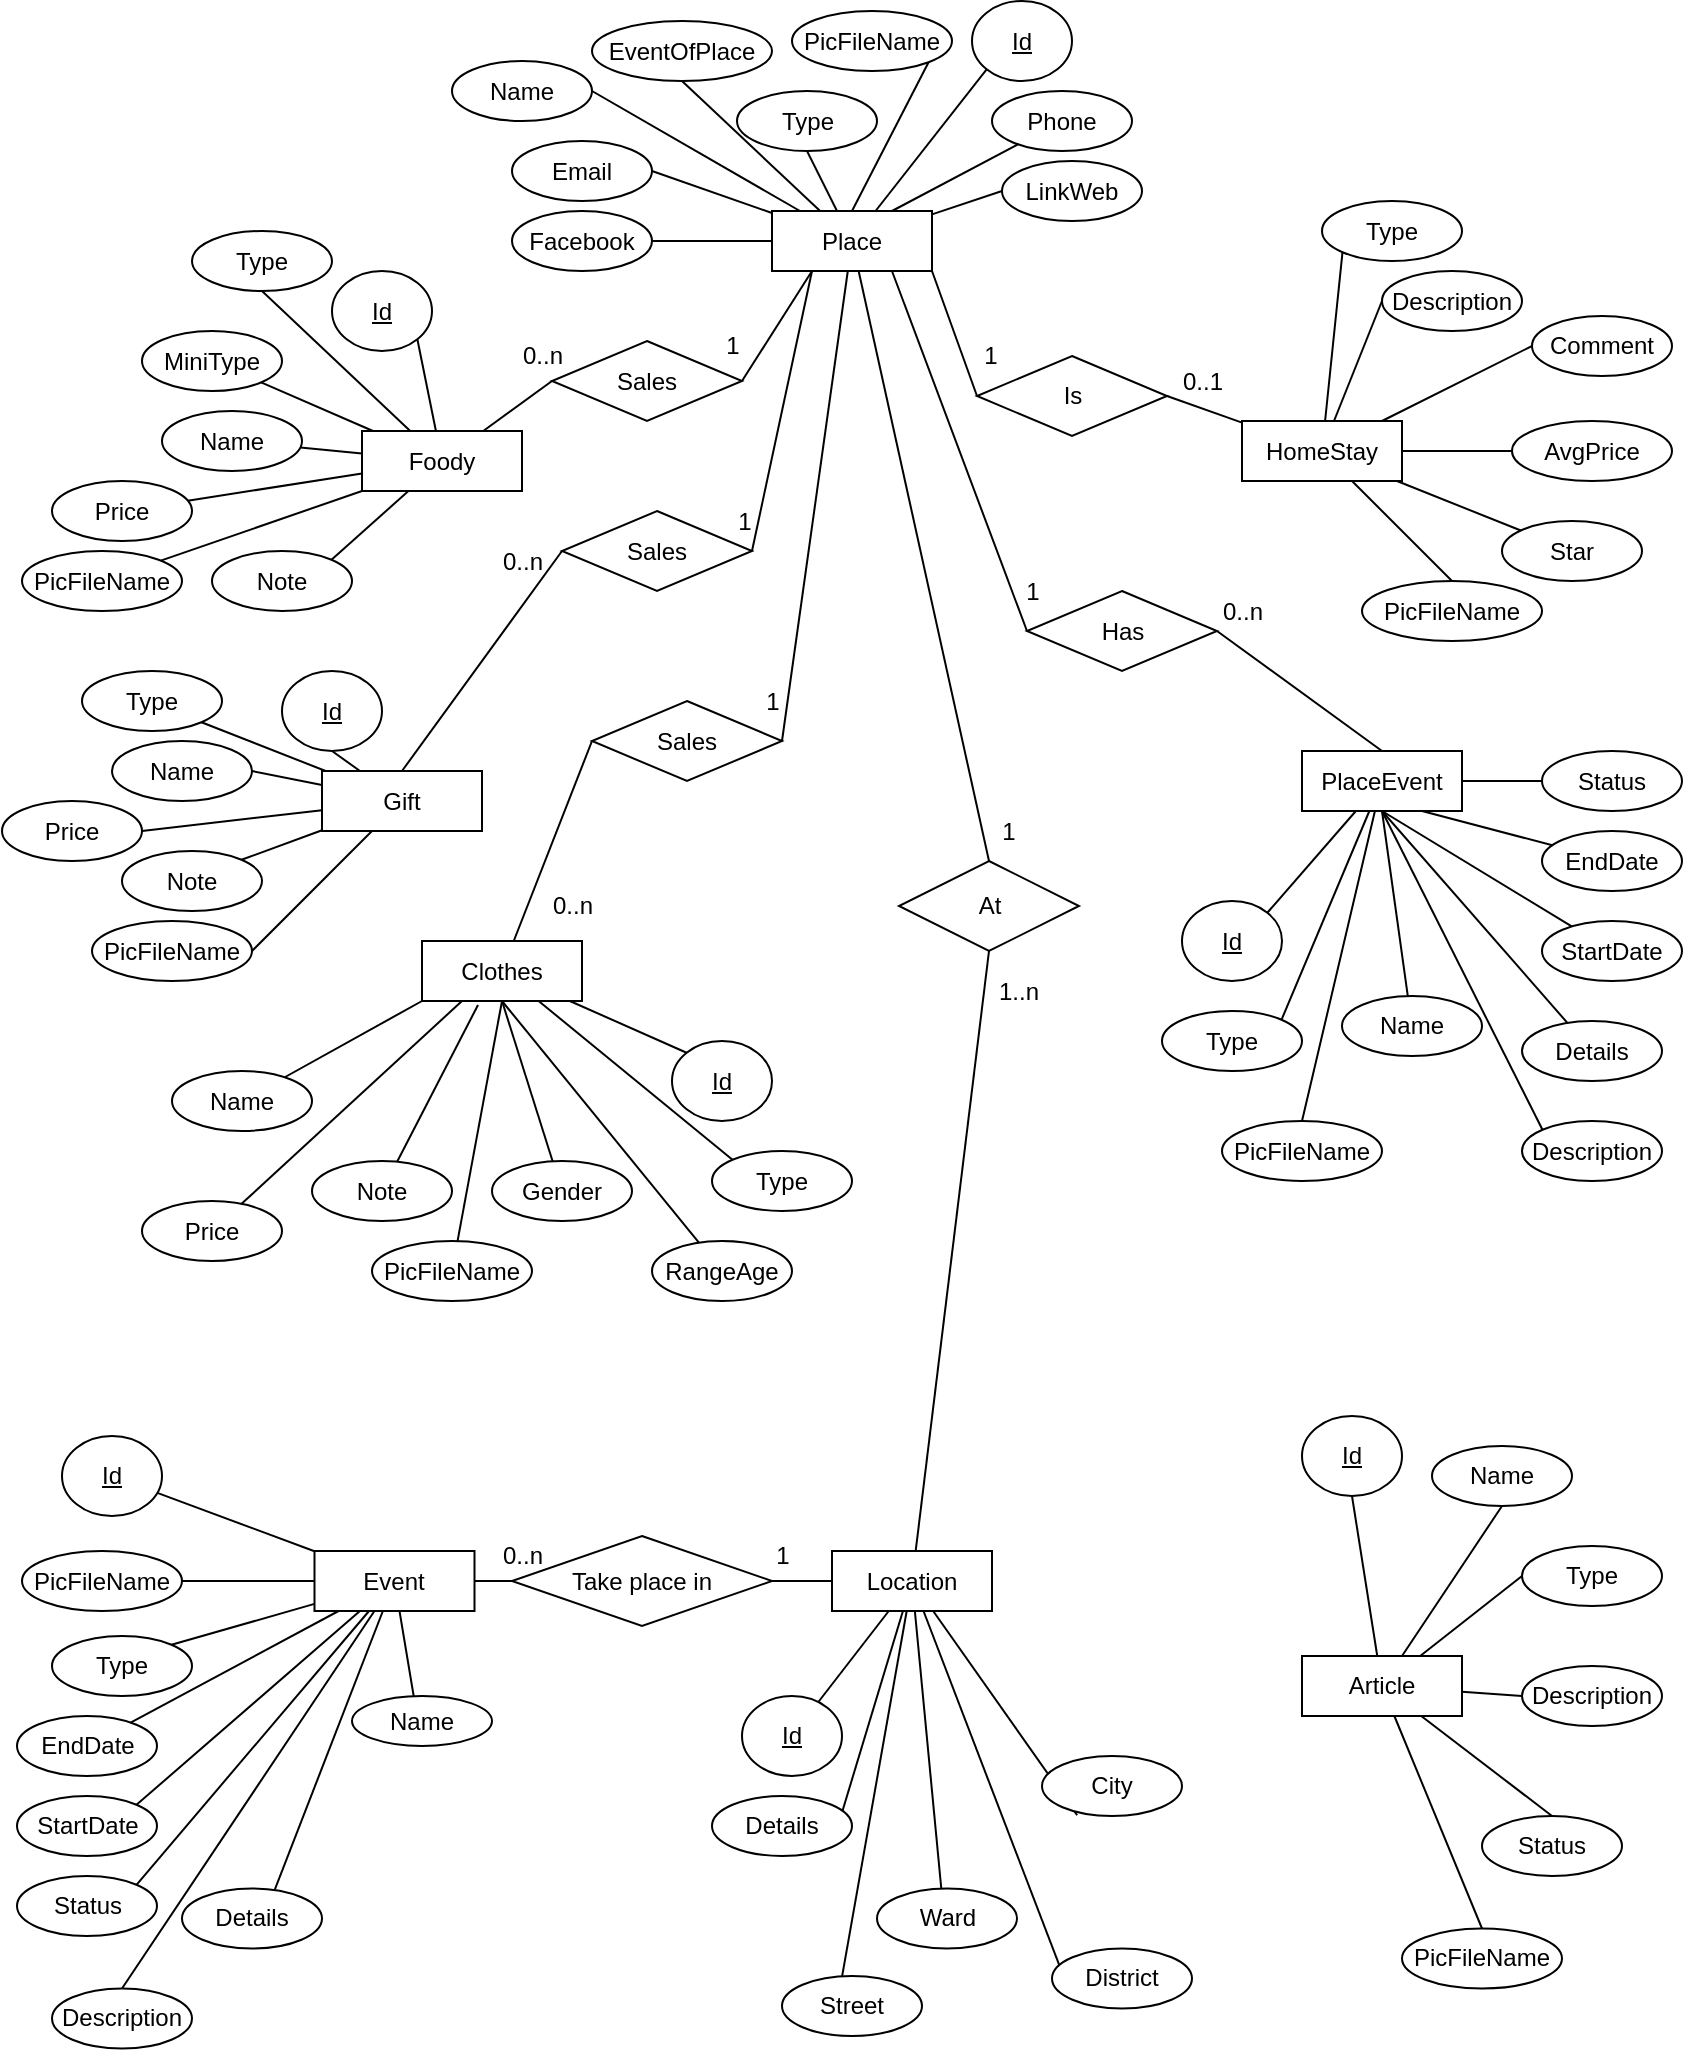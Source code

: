 <mxfile version="14.5.1" type="device"><diagram id="s7aKkTtwyV80lfJlB-a2" name="Page-1"><mxGraphModel dx="1024" dy="632" grid="1" gridSize="10" guides="1" tooltips="1" connect="1" arrows="1" fold="1" page="1" pageScale="1" pageWidth="850" pageHeight="1100" math="0" shadow="0"><root><mxCell id="0"/><mxCell id="1" parent="0"/><mxCell id="unWsSOPybGPUM43Mw9dA-85" style="rounded=0;orthogonalLoop=1;jettySize=auto;html=1;entryX=0.5;entryY=0;entryDx=0;entryDy=0;endArrow=none;endFill=0;" parent="1" source="unWsSOPybGPUM43Mw9dA-2" target="unWsSOPybGPUM43Mw9dA-84" edge="1"><mxGeometry relative="1" as="geometry"/></mxCell><mxCell id="unWsSOPybGPUM43Mw9dA-90" style="edgeStyle=none;rounded=0;orthogonalLoop=1;jettySize=auto;html=1;entryX=0.5;entryY=1;entryDx=0;entryDy=0;endArrow=none;endFill=0;" parent="1" source="unWsSOPybGPUM43Mw9dA-2" target="unWsSOPybGPUM43Mw9dA-15" edge="1"><mxGeometry relative="1" as="geometry"/></mxCell><mxCell id="unWsSOPybGPUM43Mw9dA-91" style="edgeStyle=none;rounded=0;orthogonalLoop=1;jettySize=auto;html=1;exitX=0.5;exitY=0;exitDx=0;exitDy=0;entryX=1;entryY=1;entryDx=0;entryDy=0;endArrow=none;endFill=0;" parent="1" source="unWsSOPybGPUM43Mw9dA-2" target="unWsSOPybGPUM43Mw9dA-21" edge="1"><mxGeometry relative="1" as="geometry"/></mxCell><mxCell id="unWsSOPybGPUM43Mw9dA-92" style="edgeStyle=none;rounded=0;orthogonalLoop=1;jettySize=auto;html=1;entryX=0;entryY=1;entryDx=0;entryDy=0;endArrow=none;endFill=0;" parent="1" source="unWsSOPybGPUM43Mw9dA-2" target="unWsSOPybGPUM43Mw9dA-32" edge="1"><mxGeometry relative="1" as="geometry"/></mxCell><mxCell id="unWsSOPybGPUM43Mw9dA-94" style="edgeStyle=none;rounded=0;orthogonalLoop=1;jettySize=auto;html=1;entryX=0;entryY=0.5;entryDx=0;entryDy=0;endArrow=none;endFill=0;" parent="1" source="unWsSOPybGPUM43Mw9dA-2" target="unWsSOPybGPUM43Mw9dA-19" edge="1"><mxGeometry relative="1" as="geometry"/></mxCell><mxCell id="unWsSOPybGPUM43Mw9dA-95" style="edgeStyle=none;rounded=0;orthogonalLoop=1;jettySize=auto;html=1;entryX=0.5;entryY=1;entryDx=0;entryDy=0;endArrow=none;endFill=0;" parent="1" source="unWsSOPybGPUM43Mw9dA-2" target="unWsSOPybGPUM43Mw9dA-20" edge="1"><mxGeometry relative="1" as="geometry"/></mxCell><mxCell id="unWsSOPybGPUM43Mw9dA-96" style="edgeStyle=none;rounded=0;orthogonalLoop=1;jettySize=auto;html=1;entryX=1;entryY=0.5;entryDx=0;entryDy=0;endArrow=none;endFill=0;" parent="1" source="unWsSOPybGPUM43Mw9dA-2" target="unWsSOPybGPUM43Mw9dA-13" edge="1"><mxGeometry relative="1" as="geometry"/></mxCell><mxCell id="unWsSOPybGPUM43Mw9dA-97" style="edgeStyle=none;rounded=0;orthogonalLoop=1;jettySize=auto;html=1;entryX=1;entryY=0.5;entryDx=0;entryDy=0;endArrow=none;endFill=0;" parent="1" source="unWsSOPybGPUM43Mw9dA-2" target="unWsSOPybGPUM43Mw9dA-17" edge="1"><mxGeometry relative="1" as="geometry"/></mxCell><mxCell id="unWsSOPybGPUM43Mw9dA-98" style="edgeStyle=none;rounded=0;orthogonalLoop=1;jettySize=auto;html=1;endArrow=none;endFill=0;" parent="1" source="unWsSOPybGPUM43Mw9dA-2" target="unWsSOPybGPUM43Mw9dA-18" edge="1"><mxGeometry relative="1" as="geometry"/></mxCell><mxCell id="unWsSOPybGPUM43Mw9dA-105" style="edgeStyle=none;rounded=0;orthogonalLoop=1;jettySize=auto;html=1;entryX=1;entryY=0.5;entryDx=0;entryDy=0;endArrow=none;endFill=0;exitX=0.25;exitY=1;exitDx=0;exitDy=0;" parent="1" source="unWsSOPybGPUM43Mw9dA-2" target="unWsSOPybGPUM43Mw9dA-87" edge="1"><mxGeometry relative="1" as="geometry"/></mxCell><mxCell id="unWsSOPybGPUM43Mw9dA-114" style="edgeStyle=none;rounded=0;orthogonalLoop=1;jettySize=auto;html=1;entryX=1;entryY=0.5;entryDx=0;entryDy=0;endArrow=none;endFill=0;exitX=0.25;exitY=1;exitDx=0;exitDy=0;" parent="1" source="unWsSOPybGPUM43Mw9dA-2" target="unWsSOPybGPUM43Mw9dA-88" edge="1"><mxGeometry relative="1" as="geometry"/></mxCell><mxCell id="unWsSOPybGPUM43Mw9dA-122" style="edgeStyle=none;rounded=0;orthogonalLoop=1;jettySize=auto;html=1;entryX=1;entryY=0.5;entryDx=0;entryDy=0;endArrow=none;endFill=0;" parent="1" source="unWsSOPybGPUM43Mw9dA-2" target="unWsSOPybGPUM43Mw9dA-89" edge="1"><mxGeometry relative="1" as="geometry"/></mxCell><mxCell id="unWsSOPybGPUM43Mw9dA-142" style="edgeStyle=none;rounded=0;orthogonalLoop=1;jettySize=auto;html=1;entryX=0;entryY=0.5;entryDx=0;entryDy=0;endArrow=none;endFill=0;exitX=0.75;exitY=1;exitDx=0;exitDy=0;" parent="1" source="unWsSOPybGPUM43Mw9dA-2" target="unWsSOPybGPUM43Mw9dA-141" edge="1"><mxGeometry relative="1" as="geometry"/></mxCell><mxCell id="unWsSOPybGPUM43Mw9dA-151" style="edgeStyle=none;rounded=0;orthogonalLoop=1;jettySize=auto;html=1;entryX=0;entryY=0.5;entryDx=0;entryDy=0;endArrow=none;endFill=0;exitX=1;exitY=1;exitDx=0;exitDy=0;" parent="1" source="unWsSOPybGPUM43Mw9dA-2" target="unWsSOPybGPUM43Mw9dA-150" edge="1"><mxGeometry relative="1" as="geometry"/></mxCell><mxCell id="unWsSOPybGPUM43Mw9dA-2" value="Place" style="whiteSpace=wrap;html=1;align=center;" parent="1" vertex="1"><mxGeometry x="385" y="127.5" width="80" height="30" as="geometry"/></mxCell><mxCell id="unWsSOPybGPUM43Mw9dA-106" style="edgeStyle=none;rounded=0;orthogonalLoop=1;jettySize=auto;html=1;entryX=0;entryY=0.5;entryDx=0;entryDy=0;endArrow=none;endFill=0;" parent="1" source="unWsSOPybGPUM43Mw9dA-3" target="unWsSOPybGPUM43Mw9dA-87" edge="1"><mxGeometry relative="1" as="geometry"/></mxCell><mxCell id="unWsSOPybGPUM43Mw9dA-107" style="edgeStyle=none;rounded=0;orthogonalLoop=1;jettySize=auto;html=1;entryX=1;entryY=1;entryDx=0;entryDy=0;endArrow=none;endFill=0;" parent="1" source="unWsSOPybGPUM43Mw9dA-3" target="unWsSOPybGPUM43Mw9dA-31" edge="1"><mxGeometry relative="1" as="geometry"/></mxCell><mxCell id="unWsSOPybGPUM43Mw9dA-108" style="edgeStyle=none;rounded=0;orthogonalLoop=1;jettySize=auto;html=1;entryX=0.5;entryY=1;entryDx=0;entryDy=0;endArrow=none;endFill=0;" parent="1" source="unWsSOPybGPUM43Mw9dA-3" target="unWsSOPybGPUM43Mw9dA-40" edge="1"><mxGeometry relative="1" as="geometry"/></mxCell><mxCell id="unWsSOPybGPUM43Mw9dA-109" style="edgeStyle=none;rounded=0;orthogonalLoop=1;jettySize=auto;html=1;endArrow=none;endFill=0;" parent="1" source="unWsSOPybGPUM43Mw9dA-3" target="unWsSOPybGPUM43Mw9dA-41" edge="1"><mxGeometry relative="1" as="geometry"/></mxCell><mxCell id="unWsSOPybGPUM43Mw9dA-110" style="edgeStyle=none;rounded=0;orthogonalLoop=1;jettySize=auto;html=1;endArrow=none;endFill=0;" parent="1" source="unWsSOPybGPUM43Mw9dA-3" target="unWsSOPybGPUM43Mw9dA-39" edge="1"><mxGeometry relative="1" as="geometry"/></mxCell><mxCell id="unWsSOPybGPUM43Mw9dA-111" style="edgeStyle=none;rounded=0;orthogonalLoop=1;jettySize=auto;html=1;endArrow=none;endFill=0;" parent="1" source="unWsSOPybGPUM43Mw9dA-3" target="unWsSOPybGPUM43Mw9dA-42" edge="1"><mxGeometry relative="1" as="geometry"/></mxCell><mxCell id="unWsSOPybGPUM43Mw9dA-112" style="edgeStyle=none;rounded=0;orthogonalLoop=1;jettySize=auto;html=1;entryX=1;entryY=0;entryDx=0;entryDy=0;endArrow=none;endFill=0;" parent="1" source="unWsSOPybGPUM43Mw9dA-3" target="unWsSOPybGPUM43Mw9dA-43" edge="1"><mxGeometry relative="1" as="geometry"/></mxCell><mxCell id="unWsSOPybGPUM43Mw9dA-3" value="Foody" style="whiteSpace=wrap;html=1;align=center;" parent="1" vertex="1"><mxGeometry x="180" y="237.5" width="80" height="30" as="geometry"/></mxCell><mxCell id="unWsSOPybGPUM43Mw9dA-123" style="edgeStyle=none;rounded=0;orthogonalLoop=1;jettySize=auto;html=1;entryX=0;entryY=0.5;entryDx=0;entryDy=0;endArrow=none;endFill=0;" parent="1" source="unWsSOPybGPUM43Mw9dA-4" target="unWsSOPybGPUM43Mw9dA-89" edge="1"><mxGeometry relative="1" as="geometry"/></mxCell><mxCell id="unWsSOPybGPUM43Mw9dA-124" style="edgeStyle=none;rounded=0;orthogonalLoop=1;jettySize=auto;html=1;entryX=0;entryY=0;entryDx=0;entryDy=0;endArrow=none;endFill=0;" parent="1" source="unWsSOPybGPUM43Mw9dA-4" target="unWsSOPybGPUM43Mw9dA-37" edge="1"><mxGeometry relative="1" as="geometry"/></mxCell><mxCell id="unWsSOPybGPUM43Mw9dA-125" style="edgeStyle=none;rounded=0;orthogonalLoop=1;jettySize=auto;html=1;entryX=0;entryY=0;entryDx=0;entryDy=0;endArrow=none;endFill=0;" parent="1" source="unWsSOPybGPUM43Mw9dA-4" target="unWsSOPybGPUM43Mw9dA-52" edge="1"><mxGeometry relative="1" as="geometry"><mxPoint x="355.251" y="606.893" as="targetPoint"/></mxGeometry></mxCell><mxCell id="unWsSOPybGPUM43Mw9dA-4" value="Clothes" style="whiteSpace=wrap;html=1;align=center;" parent="1" vertex="1"><mxGeometry x="210" y="492.5" width="80" height="30" as="geometry"/></mxCell><mxCell id="unWsSOPybGPUM43Mw9dA-86" style="edgeStyle=none;rounded=0;orthogonalLoop=1;jettySize=auto;html=1;entryX=0.5;entryY=1;entryDx=0;entryDy=0;endArrow=none;endFill=0;" parent="1" source="unWsSOPybGPUM43Mw9dA-5" target="unWsSOPybGPUM43Mw9dA-84" edge="1"><mxGeometry relative="1" as="geometry"/></mxCell><mxCell id="unWsSOPybGPUM43Mw9dA-99" style="edgeStyle=none;rounded=0;orthogonalLoop=1;jettySize=auto;html=1;entryX=0;entryY=0;entryDx=0;entryDy=0;endArrow=none;endFill=0;" parent="1" source="unWsSOPybGPUM43Mw9dA-5" target="unWsSOPybGPUM43Mw9dA-23" edge="1"><mxGeometry relative="1" as="geometry"/></mxCell><mxCell id="unWsSOPybGPUM43Mw9dA-100" style="edgeStyle=none;rounded=0;orthogonalLoop=1;jettySize=auto;html=1;endArrow=none;endFill=0;" parent="1" source="unWsSOPybGPUM43Mw9dA-5" target="unWsSOPybGPUM43Mw9dA-33" edge="1"><mxGeometry relative="1" as="geometry"/></mxCell><mxCell id="unWsSOPybGPUM43Mw9dA-101" style="edgeStyle=none;rounded=0;orthogonalLoop=1;jettySize=auto;html=1;entryX=0.357;entryY=0.96;entryDx=0;entryDy=0;entryPerimeter=0;endArrow=none;endFill=0;" parent="1" source="unWsSOPybGPUM43Mw9dA-5" target="unWsSOPybGPUM43Mw9dA-24" edge="1"><mxGeometry relative="1" as="geometry"/></mxCell><mxCell id="unWsSOPybGPUM43Mw9dA-102" style="edgeStyle=none;rounded=0;orthogonalLoop=1;jettySize=auto;html=1;entryX=0.5;entryY=1;entryDx=0;entryDy=0;endArrow=none;endFill=0;" parent="1" source="unWsSOPybGPUM43Mw9dA-5" target="unWsSOPybGPUM43Mw9dA-25" edge="1"><mxGeometry relative="1" as="geometry"/></mxCell><mxCell id="unWsSOPybGPUM43Mw9dA-103" style="edgeStyle=none;rounded=0;orthogonalLoop=1;jettySize=auto;html=1;entryX=0.251;entryY=0.987;entryDx=0;entryDy=0;entryPerimeter=0;endArrow=none;endFill=0;" parent="1" source="unWsSOPybGPUM43Mw9dA-5" target="unWsSOPybGPUM43Mw9dA-27" edge="1"><mxGeometry relative="1" as="geometry"/></mxCell><mxCell id="unWsSOPybGPUM43Mw9dA-104" style="edgeStyle=none;rounded=0;orthogonalLoop=1;jettySize=auto;html=1;entryX=0;entryY=1;entryDx=0;entryDy=0;endArrow=none;endFill=0;" parent="1" source="unWsSOPybGPUM43Mw9dA-5" target="unWsSOPybGPUM43Mw9dA-26" edge="1"><mxGeometry relative="1" as="geometry"/></mxCell><mxCell id="unWsSOPybGPUM43Mw9dA-5" value="Location" style="whiteSpace=wrap;html=1;align=center;" parent="1" vertex="1"><mxGeometry x="415" y="797.5" width="80" height="30" as="geometry"/></mxCell><mxCell id="unWsSOPybGPUM43Mw9dA-116" style="edgeStyle=none;rounded=0;orthogonalLoop=1;jettySize=auto;html=1;entryX=0.5;entryY=1;entryDx=0;entryDy=0;endArrow=none;endFill=0;" parent="1" source="unWsSOPybGPUM43Mw9dA-6" target="unWsSOPybGPUM43Mw9dA-38" edge="1"><mxGeometry relative="1" as="geometry"/></mxCell><mxCell id="unWsSOPybGPUM43Mw9dA-117" style="edgeStyle=none;rounded=0;orthogonalLoop=1;jettySize=auto;html=1;entryX=1;entryY=1;entryDx=0;entryDy=0;endArrow=none;endFill=0;" parent="1" source="unWsSOPybGPUM43Mw9dA-6" target="unWsSOPybGPUM43Mw9dA-46" edge="1"><mxGeometry relative="1" as="geometry"/></mxCell><mxCell id="unWsSOPybGPUM43Mw9dA-118" style="edgeStyle=none;rounded=0;orthogonalLoop=1;jettySize=auto;html=1;entryX=1;entryY=0.5;entryDx=0;entryDy=0;endArrow=none;endFill=0;" parent="1" source="unWsSOPybGPUM43Mw9dA-6" target="unWsSOPybGPUM43Mw9dA-47" edge="1"><mxGeometry relative="1" as="geometry"><mxPoint x="65" y="437.5" as="targetPoint"/></mxGeometry></mxCell><mxCell id="unWsSOPybGPUM43Mw9dA-119" style="edgeStyle=none;rounded=0;orthogonalLoop=1;jettySize=auto;html=1;entryX=1;entryY=0.5;entryDx=0;entryDy=0;endArrow=none;endFill=0;" parent="1" source="unWsSOPybGPUM43Mw9dA-6" target="unWsSOPybGPUM43Mw9dA-45" edge="1"><mxGeometry relative="1" as="geometry"/></mxCell><mxCell id="unWsSOPybGPUM43Mw9dA-120" style="edgeStyle=none;rounded=0;orthogonalLoop=1;jettySize=auto;html=1;entryX=1;entryY=0;entryDx=0;entryDy=0;endArrow=none;endFill=0;" parent="1" source="unWsSOPybGPUM43Mw9dA-6" target="unWsSOPybGPUM43Mw9dA-48" edge="1"><mxGeometry relative="1" as="geometry"/></mxCell><mxCell id="unWsSOPybGPUM43Mw9dA-121" style="edgeStyle=none;rounded=0;orthogonalLoop=1;jettySize=auto;html=1;entryX=1;entryY=0.5;entryDx=0;entryDy=0;endArrow=none;endFill=0;" parent="1" source="unWsSOPybGPUM43Mw9dA-6" target="unWsSOPybGPUM43Mw9dA-49" edge="1"><mxGeometry relative="1" as="geometry"/></mxCell><mxCell id="unWsSOPybGPUM43Mw9dA-6" value="Gift" style="whiteSpace=wrap;html=1;align=center;" parent="1" vertex="1"><mxGeometry x="160" y="407.5" width="80" height="30" as="geometry"/></mxCell><mxCell id="unWsSOPybGPUM43Mw9dA-144" style="edgeStyle=none;rounded=0;orthogonalLoop=1;jettySize=auto;html=1;entryX=0;entryY=1;entryDx=0;entryDy=0;endArrow=none;endFill=0;" parent="1" source="unWsSOPybGPUM43Mw9dA-7" target="unWsSOPybGPUM43Mw9dA-69" edge="1"><mxGeometry relative="1" as="geometry"/></mxCell><mxCell id="unWsSOPybGPUM43Mw9dA-145" style="edgeStyle=none;rounded=0;orthogonalLoop=1;jettySize=auto;html=1;entryX=0;entryY=0.5;entryDx=0;entryDy=0;endArrow=none;endFill=0;" parent="1" source="unWsSOPybGPUM43Mw9dA-7" target="unWsSOPybGPUM43Mw9dA-70" edge="1"><mxGeometry relative="1" as="geometry"/></mxCell><mxCell id="unWsSOPybGPUM43Mw9dA-146" style="edgeStyle=none;rounded=0;orthogonalLoop=1;jettySize=auto;html=1;endArrow=none;endFill=0;" parent="1" source="unWsSOPybGPUM43Mw9dA-7" target="unWsSOPybGPUM43Mw9dA-73" edge="1"><mxGeometry relative="1" as="geometry"/></mxCell><mxCell id="unWsSOPybGPUM43Mw9dA-147" style="edgeStyle=none;rounded=0;orthogonalLoop=1;jettySize=auto;html=1;entryX=0;entryY=0.5;entryDx=0;entryDy=0;endArrow=none;endFill=0;" parent="1" source="unWsSOPybGPUM43Mw9dA-7" target="unWsSOPybGPUM43Mw9dA-71" edge="1"><mxGeometry relative="1" as="geometry"/></mxCell><mxCell id="unWsSOPybGPUM43Mw9dA-148" style="edgeStyle=none;rounded=0;orthogonalLoop=1;jettySize=auto;html=1;endArrow=none;endFill=0;" parent="1" source="unWsSOPybGPUM43Mw9dA-7" target="unWsSOPybGPUM43Mw9dA-72" edge="1"><mxGeometry relative="1" as="geometry"/></mxCell><mxCell id="unWsSOPybGPUM43Mw9dA-149" style="edgeStyle=none;rounded=0;orthogonalLoop=1;jettySize=auto;html=1;entryX=0.5;entryY=0;entryDx=0;entryDy=0;endArrow=none;endFill=0;" parent="1" source="unWsSOPybGPUM43Mw9dA-7" target="unWsSOPybGPUM43Mw9dA-74" edge="1"><mxGeometry relative="1" as="geometry"/></mxCell><mxCell id="unWsSOPybGPUM43Mw9dA-152" style="edgeStyle=none;rounded=0;orthogonalLoop=1;jettySize=auto;html=1;entryX=1;entryY=0.5;entryDx=0;entryDy=0;endArrow=none;endFill=0;" parent="1" source="unWsSOPybGPUM43Mw9dA-7" target="unWsSOPybGPUM43Mw9dA-150" edge="1"><mxGeometry relative="1" as="geometry"/></mxCell><mxCell id="unWsSOPybGPUM43Mw9dA-7" value="HomeStay" style="whiteSpace=wrap;html=1;align=center;" parent="1" vertex="1"><mxGeometry x="620" y="232.5" width="80" height="30" as="geometry"/></mxCell><mxCell id="unWsSOPybGPUM43Mw9dA-132" style="edgeStyle=none;rounded=0;orthogonalLoop=1;jettySize=auto;html=1;entryX=0;entryY=0.5;entryDx=0;entryDy=0;endArrow=none;endFill=0;" parent="1" source="unWsSOPybGPUM43Mw9dA-10" target="unWsSOPybGPUM43Mw9dA-68" edge="1"><mxGeometry relative="1" as="geometry"/></mxCell><mxCell id="unWsSOPybGPUM43Mw9dA-138" style="edgeStyle=none;rounded=0;orthogonalLoop=1;jettySize=auto;html=1;entryX=0.5;entryY=0;entryDx=0;entryDy=0;endArrow=none;endFill=0;" parent="1" source="unWsSOPybGPUM43Mw9dA-10" target="unWsSOPybGPUM43Mw9dA-65" edge="1"><mxGeometry relative="1" as="geometry"/></mxCell><mxCell id="unWsSOPybGPUM43Mw9dA-139" style="edgeStyle=none;rounded=0;orthogonalLoop=1;jettySize=auto;html=1;entryX=1;entryY=0;entryDx=0;entryDy=0;endArrow=none;endFill=0;" parent="1" source="unWsSOPybGPUM43Mw9dA-10" target="unWsSOPybGPUM43Mw9dA-62" edge="1"><mxGeometry relative="1" as="geometry"/></mxCell><mxCell id="unWsSOPybGPUM43Mw9dA-140" style="edgeStyle=none;rounded=0;orthogonalLoop=1;jettySize=auto;html=1;entryX=1;entryY=0;entryDx=0;entryDy=0;endArrow=none;endFill=0;" parent="1" source="unWsSOPybGPUM43Mw9dA-10" target="unWsSOPybGPUM43Mw9dA-60" edge="1"><mxGeometry relative="1" as="geometry"/></mxCell><mxCell id="unWsSOPybGPUM43Mw9dA-10" value="PlaceEvent" style="whiteSpace=wrap;html=1;align=center;" parent="1" vertex="1"><mxGeometry x="650" y="397.5" width="80" height="30" as="geometry"/></mxCell><mxCell id="unWsSOPybGPUM43Mw9dA-153" style="edgeStyle=none;rounded=0;orthogonalLoop=1;jettySize=auto;html=1;endArrow=none;endFill=0;" parent="1" source="unWsSOPybGPUM43Mw9dA-11" target="unWsSOPybGPUM43Mw9dA-35" edge="1"><mxGeometry relative="1" as="geometry"/></mxCell><mxCell id="unWsSOPybGPUM43Mw9dA-154" style="edgeStyle=none;rounded=0;orthogonalLoop=1;jettySize=auto;html=1;entryX=0.5;entryY=1;entryDx=0;entryDy=0;endArrow=none;endFill=0;" parent="1" source="unWsSOPybGPUM43Mw9dA-11" target="unWsSOPybGPUM43Mw9dA-76" edge="1"><mxGeometry relative="1" as="geometry"/></mxCell><mxCell id="unWsSOPybGPUM43Mw9dA-155" style="edgeStyle=none;rounded=0;orthogonalLoop=1;jettySize=auto;html=1;entryX=1;entryY=0;entryDx=0;entryDy=0;endArrow=none;endFill=0;" parent="1" source="unWsSOPybGPUM43Mw9dA-11" target="unWsSOPybGPUM43Mw9dA-77" edge="1"><mxGeometry relative="1" as="geometry"/></mxCell><mxCell id="unWsSOPybGPUM43Mw9dA-156" style="edgeStyle=none;rounded=0;orthogonalLoop=1;jettySize=auto;html=1;entryX=1;entryY=0.5;entryDx=0;entryDy=0;endArrow=none;endFill=0;" parent="1" source="unWsSOPybGPUM43Mw9dA-11" target="unWsSOPybGPUM43Mw9dA-80" edge="1"><mxGeometry relative="1" as="geometry"/></mxCell><mxCell id="unWsSOPybGPUM43Mw9dA-157" style="edgeStyle=none;rounded=0;orthogonalLoop=1;jettySize=auto;html=1;entryX=0.5;entryY=1;entryDx=0;entryDy=0;endArrow=none;endFill=0;" parent="1" source="unWsSOPybGPUM43Mw9dA-11" target="unWsSOPybGPUM43Mw9dA-79" edge="1"><mxGeometry relative="1" as="geometry"/></mxCell><mxCell id="unWsSOPybGPUM43Mw9dA-158" style="edgeStyle=none;rounded=0;orthogonalLoop=1;jettySize=auto;html=1;entryX=0.5;entryY=0;entryDx=0;entryDy=0;endArrow=none;endFill=0;" parent="1" source="unWsSOPybGPUM43Mw9dA-11" target="unWsSOPybGPUM43Mw9dA-78" edge="1"><mxGeometry relative="1" as="geometry"/></mxCell><mxCell id="unWsSOPybGPUM43Mw9dA-159" style="edgeStyle=none;rounded=0;orthogonalLoop=1;jettySize=auto;html=1;entryX=1;entryY=0;entryDx=0;entryDy=0;endArrow=none;endFill=0;" parent="1" source="unWsSOPybGPUM43Mw9dA-11" target="unWsSOPybGPUM43Mw9dA-81" edge="1"><mxGeometry relative="1" as="geometry"/></mxCell><mxCell id="unWsSOPybGPUM43Mw9dA-160" style="edgeStyle=none;rounded=0;orthogonalLoop=1;jettySize=auto;html=1;endArrow=none;endFill=0;" parent="1" source="unWsSOPybGPUM43Mw9dA-11" target="unWsSOPybGPUM43Mw9dA-82" edge="1"><mxGeometry relative="1" as="geometry"/></mxCell><mxCell id="unWsSOPybGPUM43Mw9dA-161" style="edgeStyle=none;rounded=0;orthogonalLoop=1;jettySize=auto;html=1;entryX=1;entryY=0;entryDx=0;entryDy=0;endArrow=none;endFill=0;" parent="1" source="unWsSOPybGPUM43Mw9dA-11" target="unWsSOPybGPUM43Mw9dA-83" edge="1"><mxGeometry relative="1" as="geometry"/></mxCell><mxCell id="unWsSOPybGPUM43Mw9dA-163" style="edgeStyle=none;rounded=0;orthogonalLoop=1;jettySize=auto;html=1;entryX=0;entryY=0.5;entryDx=0;entryDy=0;endArrow=none;endFill=0;" parent="1" source="unWsSOPybGPUM43Mw9dA-11" target="unWsSOPybGPUM43Mw9dA-162" edge="1"><mxGeometry relative="1" as="geometry"/></mxCell><mxCell id="unWsSOPybGPUM43Mw9dA-11" value="Event" style="whiteSpace=wrap;html=1;align=center;" parent="1" vertex="1"><mxGeometry x="156.25" y="797.5" width="80" height="30" as="geometry"/></mxCell><mxCell id="unWsSOPybGPUM43Mw9dA-13" value="Name" style="ellipse;whiteSpace=wrap;html=1;align=center;" parent="1" vertex="1"><mxGeometry x="225" y="52.5" width="70" height="30" as="geometry"/></mxCell><mxCell id="unWsSOPybGPUM43Mw9dA-15" value="Type" style="ellipse;whiteSpace=wrap;html=1;align=center;" parent="1" vertex="1"><mxGeometry x="367.5" y="67.5" width="70" height="30" as="geometry"/></mxCell><mxCell id="unWsSOPybGPUM43Mw9dA-93" style="edgeStyle=none;rounded=0;orthogonalLoop=1;jettySize=auto;html=1;entryX=0.75;entryY=0;entryDx=0;entryDy=0;endArrow=none;endFill=0;" parent="1" source="unWsSOPybGPUM43Mw9dA-16" target="unWsSOPybGPUM43Mw9dA-2" edge="1"><mxGeometry relative="1" as="geometry"/></mxCell><mxCell id="unWsSOPybGPUM43Mw9dA-16" value="Phone" style="ellipse;whiteSpace=wrap;html=1;align=center;" parent="1" vertex="1"><mxGeometry x="495" y="67.5" width="70" height="30" as="geometry"/></mxCell><mxCell id="unWsSOPybGPUM43Mw9dA-17" value="Email" style="ellipse;whiteSpace=wrap;html=1;align=center;" parent="1" vertex="1"><mxGeometry x="255" y="92.5" width="70" height="30" as="geometry"/></mxCell><mxCell id="unWsSOPybGPUM43Mw9dA-18" value="Facebook" style="ellipse;whiteSpace=wrap;html=1;align=center;" parent="1" vertex="1"><mxGeometry x="255" y="127.5" width="70" height="30" as="geometry"/></mxCell><mxCell id="unWsSOPybGPUM43Mw9dA-19" value="LinkWeb" style="ellipse;whiteSpace=wrap;html=1;align=center;" parent="1" vertex="1"><mxGeometry x="500" y="102.5" width="70" height="30" as="geometry"/></mxCell><mxCell id="unWsSOPybGPUM43Mw9dA-20" value="EventOfPlace" style="ellipse;whiteSpace=wrap;html=1;align=center;" parent="1" vertex="1"><mxGeometry x="295" y="32.5" width="90" height="30" as="geometry"/></mxCell><mxCell id="unWsSOPybGPUM43Mw9dA-21" value="PicFileName" style="ellipse;whiteSpace=wrap;html=1;align=center;" parent="1" vertex="1"><mxGeometry x="395" y="27.5" width="80" height="30" as="geometry"/></mxCell><mxCell id="unWsSOPybGPUM43Mw9dA-23" value="Details" style="ellipse;whiteSpace=wrap;html=1;align=center;direction=west;" parent="1" vertex="1"><mxGeometry x="355" y="920" width="70" height="30" as="geometry"/></mxCell><mxCell id="unWsSOPybGPUM43Mw9dA-24" value="Street" style="ellipse;whiteSpace=wrap;html=1;align=center;" parent="1" vertex="1"><mxGeometry x="390" y="1010" width="70" height="30" as="geometry"/></mxCell><mxCell id="unWsSOPybGPUM43Mw9dA-25" value="Ward" style="ellipse;whiteSpace=wrap;html=1;align=center;" parent="1" vertex="1"><mxGeometry x="437.5" y="966.25" width="70" height="30" as="geometry"/></mxCell><mxCell id="unWsSOPybGPUM43Mw9dA-26" value="District" style="ellipse;whiteSpace=wrap;html=1;align=center;" parent="1" vertex="1"><mxGeometry x="525" y="996.25" width="70" height="30" as="geometry"/></mxCell><mxCell id="unWsSOPybGPUM43Mw9dA-27" value="City" style="ellipse;whiteSpace=wrap;html=1;align=center;" parent="1" vertex="1"><mxGeometry x="520" y="900" width="70" height="30" as="geometry"/></mxCell><mxCell id="unWsSOPybGPUM43Mw9dA-31" value="Id" style="ellipse;whiteSpace=wrap;html=1;align=center;fontStyle=4;" parent="1" vertex="1"><mxGeometry x="165" y="157.5" width="50" height="40" as="geometry"/></mxCell><mxCell id="unWsSOPybGPUM43Mw9dA-32" value="Id" style="ellipse;whiteSpace=wrap;html=1;align=center;fontStyle=4;" parent="1" vertex="1"><mxGeometry x="485" y="22.5" width="50" height="40" as="geometry"/></mxCell><mxCell id="unWsSOPybGPUM43Mw9dA-33" value="Id" style="ellipse;whiteSpace=wrap;html=1;align=center;fontStyle=4;" parent="1" vertex="1"><mxGeometry x="370" y="870" width="50" height="40" as="geometry"/></mxCell><mxCell id="unWsSOPybGPUM43Mw9dA-35" value="Id" style="ellipse;whiteSpace=wrap;html=1;align=center;fontStyle=4;" parent="1" vertex="1"><mxGeometry x="30" y="740" width="50" height="40" as="geometry"/></mxCell><mxCell id="unWsSOPybGPUM43Mw9dA-37" value="Id" style="ellipse;whiteSpace=wrap;html=1;align=center;fontStyle=4;" parent="1" vertex="1"><mxGeometry x="335" y="542.5" width="50" height="40" as="geometry"/></mxCell><mxCell id="unWsSOPybGPUM43Mw9dA-38" value="Id" style="ellipse;whiteSpace=wrap;html=1;align=center;fontStyle=4;" parent="1" vertex="1"><mxGeometry x="140" y="357.5" width="50" height="40" as="geometry"/></mxCell><mxCell id="unWsSOPybGPUM43Mw9dA-39" value="Name" style="ellipse;whiteSpace=wrap;html=1;align=center;" parent="1" vertex="1"><mxGeometry x="80" y="227.5" width="70" height="30" as="geometry"/></mxCell><mxCell id="unWsSOPybGPUM43Mw9dA-40" value="Type" style="ellipse;whiteSpace=wrap;html=1;align=center;" parent="1" vertex="1"><mxGeometry x="95" y="137.5" width="70" height="30" as="geometry"/></mxCell><mxCell id="unWsSOPybGPUM43Mw9dA-41" value="MiniType" style="ellipse;whiteSpace=wrap;html=1;align=center;" parent="1" vertex="1"><mxGeometry x="70" y="187.5" width="70" height="30" as="geometry"/></mxCell><mxCell id="unWsSOPybGPUM43Mw9dA-42" value="Price" style="ellipse;whiteSpace=wrap;html=1;align=center;" parent="1" vertex="1"><mxGeometry x="25" y="262.5" width="70" height="30" as="geometry"/></mxCell><mxCell id="unWsSOPybGPUM43Mw9dA-43" value="Note" style="ellipse;whiteSpace=wrap;html=1;align=center;" parent="1" vertex="1"><mxGeometry x="105" y="297.5" width="70" height="30" as="geometry"/></mxCell><mxCell id="unWsSOPybGPUM43Mw9dA-113" style="edgeStyle=none;rounded=0;orthogonalLoop=1;jettySize=auto;html=1;entryX=0;entryY=1;entryDx=0;entryDy=0;endArrow=none;endFill=0;" parent="1" source="unWsSOPybGPUM43Mw9dA-44" target="unWsSOPybGPUM43Mw9dA-3" edge="1"><mxGeometry relative="1" as="geometry"/></mxCell><mxCell id="unWsSOPybGPUM43Mw9dA-44" value="PicFileName" style="ellipse;whiteSpace=wrap;html=1;align=center;" parent="1" vertex="1"><mxGeometry x="10" y="297.5" width="80" height="30" as="geometry"/></mxCell><mxCell id="unWsSOPybGPUM43Mw9dA-45" value="Name" style="ellipse;whiteSpace=wrap;html=1;align=center;" parent="1" vertex="1"><mxGeometry x="55" y="392.5" width="70" height="30" as="geometry"/></mxCell><mxCell id="unWsSOPybGPUM43Mw9dA-46" value="Type" style="ellipse;whiteSpace=wrap;html=1;align=center;" parent="1" vertex="1"><mxGeometry x="40" y="357.5" width="70" height="30" as="geometry"/></mxCell><mxCell id="unWsSOPybGPUM43Mw9dA-47" value="Price" style="ellipse;whiteSpace=wrap;html=1;align=center;" parent="1" vertex="1"><mxGeometry y="422.5" width="70" height="30" as="geometry"/></mxCell><mxCell id="unWsSOPybGPUM43Mw9dA-48" value="Note" style="ellipse;whiteSpace=wrap;html=1;align=center;" parent="1" vertex="1"><mxGeometry x="60" y="447.5" width="70" height="30" as="geometry"/></mxCell><mxCell id="unWsSOPybGPUM43Mw9dA-49" value="PicFileName" style="ellipse;whiteSpace=wrap;html=1;align=center;" parent="1" vertex="1"><mxGeometry x="45" y="482.5" width="80" height="30" as="geometry"/></mxCell><mxCell id="unWsSOPybGPUM43Mw9dA-131" style="edgeStyle=none;rounded=0;orthogonalLoop=1;jettySize=auto;html=1;entryX=0;entryY=1;entryDx=0;entryDy=0;endArrow=none;endFill=0;" parent="1" source="unWsSOPybGPUM43Mw9dA-51" target="unWsSOPybGPUM43Mw9dA-4" edge="1"><mxGeometry relative="1" as="geometry"/></mxCell><mxCell id="unWsSOPybGPUM43Mw9dA-51" value="Name" style="ellipse;whiteSpace=wrap;html=1;align=center;" parent="1" vertex="1"><mxGeometry x="85" y="557.5" width="70" height="30" as="geometry"/></mxCell><mxCell id="unWsSOPybGPUM43Mw9dA-52" value="Type" style="ellipse;whiteSpace=wrap;html=1;align=center;" parent="1" vertex="1"><mxGeometry x="355" y="597.5" width="70" height="30" as="geometry"/></mxCell><mxCell id="unWsSOPybGPUM43Mw9dA-130" style="edgeStyle=none;rounded=0;orthogonalLoop=1;jettySize=auto;html=1;entryX=0.25;entryY=1;entryDx=0;entryDy=0;endArrow=none;endFill=0;" parent="1" source="unWsSOPybGPUM43Mw9dA-53" target="unWsSOPybGPUM43Mw9dA-4" edge="1"><mxGeometry relative="1" as="geometry"/></mxCell><mxCell id="unWsSOPybGPUM43Mw9dA-53" value="Price" style="ellipse;whiteSpace=wrap;html=1;align=center;" parent="1" vertex="1"><mxGeometry x="70" y="622.5" width="70" height="30" as="geometry"/></mxCell><mxCell id="unWsSOPybGPUM43Mw9dA-129" style="edgeStyle=none;rounded=0;orthogonalLoop=1;jettySize=auto;html=1;endArrow=none;endFill=0;" parent="1" source="unWsSOPybGPUM43Mw9dA-54" edge="1"><mxGeometry relative="1" as="geometry"><mxPoint x="238" y="524.5" as="targetPoint"/></mxGeometry></mxCell><mxCell id="unWsSOPybGPUM43Mw9dA-54" value="Note" style="ellipse;whiteSpace=wrap;html=1;align=center;" parent="1" vertex="1"><mxGeometry x="155" y="602.5" width="70" height="30" as="geometry"/></mxCell><mxCell id="unWsSOPybGPUM43Mw9dA-128" style="edgeStyle=none;rounded=0;orthogonalLoop=1;jettySize=auto;html=1;entryX=0.5;entryY=1;entryDx=0;entryDy=0;endArrow=none;endFill=0;" parent="1" source="unWsSOPybGPUM43Mw9dA-55" target="unWsSOPybGPUM43Mw9dA-4" edge="1"><mxGeometry relative="1" as="geometry"/></mxCell><mxCell id="unWsSOPybGPUM43Mw9dA-55" value="PicFileName" style="ellipse;whiteSpace=wrap;html=1;align=center;" parent="1" vertex="1"><mxGeometry x="185" y="642.5" width="80" height="30" as="geometry"/></mxCell><mxCell id="unWsSOPybGPUM43Mw9dA-127" style="edgeStyle=none;rounded=0;orthogonalLoop=1;jettySize=auto;html=1;entryX=0.5;entryY=1;entryDx=0;entryDy=0;endArrow=none;endFill=0;" parent="1" source="unWsSOPybGPUM43Mw9dA-56" target="unWsSOPybGPUM43Mw9dA-4" edge="1"><mxGeometry relative="1" as="geometry"/></mxCell><mxCell id="unWsSOPybGPUM43Mw9dA-56" value="Gender" style="ellipse;whiteSpace=wrap;html=1;align=center;" parent="1" vertex="1"><mxGeometry x="245" y="602.5" width="70" height="30" as="geometry"/></mxCell><mxCell id="unWsSOPybGPUM43Mw9dA-126" style="edgeStyle=none;rounded=0;orthogonalLoop=1;jettySize=auto;html=1;entryX=0.5;entryY=1;entryDx=0;entryDy=0;endArrow=none;endFill=0;" parent="1" source="unWsSOPybGPUM43Mw9dA-57" target="unWsSOPybGPUM43Mw9dA-4" edge="1"><mxGeometry relative="1" as="geometry"/></mxCell><mxCell id="unWsSOPybGPUM43Mw9dA-57" value="RangeAge" style="ellipse;whiteSpace=wrap;html=1;align=center;" parent="1" vertex="1"><mxGeometry x="325" y="642.5" width="70" height="30" as="geometry"/></mxCell><mxCell id="unWsSOPybGPUM43Mw9dA-60" value="Id" style="ellipse;whiteSpace=wrap;html=1;align=center;fontStyle=4;" parent="1" vertex="1"><mxGeometry x="590" y="472.5" width="50" height="40" as="geometry"/></mxCell><mxCell id="unWsSOPybGPUM43Mw9dA-137" style="edgeStyle=none;rounded=0;orthogonalLoop=1;jettySize=auto;html=1;entryX=0.5;entryY=1;entryDx=0;entryDy=0;endArrow=none;endFill=0;" parent="1" source="unWsSOPybGPUM43Mw9dA-61" target="unWsSOPybGPUM43Mw9dA-10" edge="1"><mxGeometry relative="1" as="geometry"/></mxCell><mxCell id="unWsSOPybGPUM43Mw9dA-61" value="Name" style="ellipse;whiteSpace=wrap;html=1;align=center;" parent="1" vertex="1"><mxGeometry x="670" y="520" width="70" height="30" as="geometry"/></mxCell><mxCell id="unWsSOPybGPUM43Mw9dA-62" value="Type" style="ellipse;whiteSpace=wrap;html=1;align=center;" parent="1" vertex="1"><mxGeometry x="580" y="527.5" width="70" height="30" as="geometry"/></mxCell><mxCell id="unWsSOPybGPUM43Mw9dA-136" style="edgeStyle=none;rounded=0;orthogonalLoop=1;jettySize=auto;html=1;entryX=0.5;entryY=1;entryDx=0;entryDy=0;endArrow=none;endFill=0;exitX=0;exitY=0;exitDx=0;exitDy=0;" parent="1" source="unWsSOPybGPUM43Mw9dA-63" target="unWsSOPybGPUM43Mw9dA-10" edge="1"><mxGeometry relative="1" as="geometry"/></mxCell><mxCell id="unWsSOPybGPUM43Mw9dA-63" value="Description" style="ellipse;whiteSpace=wrap;html=1;align=center;" parent="1" vertex="1"><mxGeometry x="760" y="582.5" width="70" height="30" as="geometry"/></mxCell><mxCell id="unWsSOPybGPUM43Mw9dA-135" style="edgeStyle=none;rounded=0;orthogonalLoop=1;jettySize=auto;html=1;entryX=0.5;entryY=1;entryDx=0;entryDy=0;endArrow=none;endFill=0;" parent="1" source="unWsSOPybGPUM43Mw9dA-64" target="unWsSOPybGPUM43Mw9dA-10" edge="1"><mxGeometry relative="1" as="geometry"/></mxCell><mxCell id="unWsSOPybGPUM43Mw9dA-64" value="Details" style="ellipse;whiteSpace=wrap;html=1;align=center;" parent="1" vertex="1"><mxGeometry x="760" y="532.5" width="70" height="30" as="geometry"/></mxCell><mxCell id="unWsSOPybGPUM43Mw9dA-65" value="PicFileName" style="ellipse;whiteSpace=wrap;html=1;align=center;" parent="1" vertex="1"><mxGeometry x="610" y="582.5" width="80" height="30" as="geometry"/></mxCell><mxCell id="unWsSOPybGPUM43Mw9dA-133" style="edgeStyle=none;rounded=0;orthogonalLoop=1;jettySize=auto;html=1;entryX=0.5;entryY=1;entryDx=0;entryDy=0;endArrow=none;endFill=0;" parent="1" source="unWsSOPybGPUM43Mw9dA-66" target="unWsSOPybGPUM43Mw9dA-10" edge="1"><mxGeometry relative="1" as="geometry"/></mxCell><mxCell id="unWsSOPybGPUM43Mw9dA-66" value="StartDate" style="ellipse;whiteSpace=wrap;html=1;align=center;" parent="1" vertex="1"><mxGeometry x="770" y="482.5" width="70" height="30" as="geometry"/></mxCell><mxCell id="unWsSOPybGPUM43Mw9dA-134" style="edgeStyle=none;rounded=0;orthogonalLoop=1;jettySize=auto;html=1;entryX=0.75;entryY=1;entryDx=0;entryDy=0;endArrow=none;endFill=0;" parent="1" source="unWsSOPybGPUM43Mw9dA-67" target="unWsSOPybGPUM43Mw9dA-10" edge="1"><mxGeometry relative="1" as="geometry"/></mxCell><mxCell id="unWsSOPybGPUM43Mw9dA-67" value="EndDate" style="ellipse;whiteSpace=wrap;html=1;align=center;" parent="1" vertex="1"><mxGeometry x="770" y="437.5" width="70" height="30" as="geometry"/></mxCell><mxCell id="unWsSOPybGPUM43Mw9dA-68" value="Status" style="ellipse;whiteSpace=wrap;html=1;align=center;" parent="1" vertex="1"><mxGeometry x="770" y="397.5" width="70" height="30" as="geometry"/></mxCell><mxCell id="unWsSOPybGPUM43Mw9dA-69" value="Type" style="ellipse;whiteSpace=wrap;html=1;align=center;" parent="1" vertex="1"><mxGeometry x="660" y="122.5" width="70" height="30" as="geometry"/></mxCell><mxCell id="unWsSOPybGPUM43Mw9dA-70" value="Description" style="ellipse;whiteSpace=wrap;html=1;align=center;" parent="1" vertex="1"><mxGeometry x="690" y="157.5" width="70" height="30" as="geometry"/></mxCell><mxCell id="unWsSOPybGPUM43Mw9dA-71" value="Comment" style="ellipse;whiteSpace=wrap;html=1;align=center;" parent="1" vertex="1"><mxGeometry x="765" y="180" width="70" height="30" as="geometry"/></mxCell><mxCell id="unWsSOPybGPUM43Mw9dA-72" value="Star" style="ellipse;whiteSpace=wrap;html=1;align=center;" parent="1" vertex="1"><mxGeometry x="750" y="282.5" width="70" height="30" as="geometry"/></mxCell><mxCell id="unWsSOPybGPUM43Mw9dA-73" value="AvgPrice" style="ellipse;whiteSpace=wrap;html=1;align=center;" parent="1" vertex="1"><mxGeometry x="755" y="232.5" width="80" height="30" as="geometry"/></mxCell><mxCell id="unWsSOPybGPUM43Mw9dA-74" value="PicFileName" style="ellipse;whiteSpace=wrap;html=1;align=center;" parent="1" vertex="1"><mxGeometry x="680" y="312.5" width="90" height="30" as="geometry"/></mxCell><mxCell id="unWsSOPybGPUM43Mw9dA-76" value="Name" style="ellipse;whiteSpace=wrap;html=1;align=center;" parent="1" vertex="1"><mxGeometry x="175" y="870" width="70" height="25" as="geometry"/></mxCell><mxCell id="unWsSOPybGPUM43Mw9dA-77" value="Type" style="ellipse;whiteSpace=wrap;html=1;align=center;" parent="1" vertex="1"><mxGeometry x="25" y="840" width="70" height="30" as="geometry"/></mxCell><mxCell id="unWsSOPybGPUM43Mw9dA-78" value="Description" style="ellipse;whiteSpace=wrap;html=1;align=center;" parent="1" vertex="1"><mxGeometry x="25" y="1016.25" width="70" height="30" as="geometry"/></mxCell><mxCell id="unWsSOPybGPUM43Mw9dA-79" value="Details" style="ellipse;whiteSpace=wrap;html=1;align=center;" parent="1" vertex="1"><mxGeometry x="90" y="966.25" width="70" height="30" as="geometry"/></mxCell><mxCell id="unWsSOPybGPUM43Mw9dA-80" value="PicFileName" style="ellipse;whiteSpace=wrap;html=1;align=center;" parent="1" vertex="1"><mxGeometry x="10" y="797.5" width="80" height="30" as="geometry"/></mxCell><mxCell id="unWsSOPybGPUM43Mw9dA-81" value="StartDate" style="ellipse;whiteSpace=wrap;html=1;align=center;" parent="1" vertex="1"><mxGeometry x="7.5" y="920" width="70" height="30" as="geometry"/></mxCell><mxCell id="unWsSOPybGPUM43Mw9dA-82" value="EndDate" style="ellipse;whiteSpace=wrap;html=1;align=center;" parent="1" vertex="1"><mxGeometry x="7.5" y="880" width="70" height="30" as="geometry"/></mxCell><mxCell id="unWsSOPybGPUM43Mw9dA-83" value="Status" style="ellipse;whiteSpace=wrap;html=1;align=center;" parent="1" vertex="1"><mxGeometry x="7.5" y="960" width="70" height="30" as="geometry"/></mxCell><mxCell id="unWsSOPybGPUM43Mw9dA-84" value="At" style="shape=rhombus;perimeter=rhombusPerimeter;whiteSpace=wrap;html=1;align=center;" parent="1" vertex="1"><mxGeometry x="448.5" y="452.5" width="90" height="45" as="geometry"/></mxCell><mxCell id="unWsSOPybGPUM43Mw9dA-87" value="Sales" style="shape=rhombus;perimeter=rhombusPerimeter;whiteSpace=wrap;html=1;align=center;" parent="1" vertex="1"><mxGeometry x="275" y="192.5" width="95" height="40" as="geometry"/></mxCell><mxCell id="unWsSOPybGPUM43Mw9dA-115" style="edgeStyle=none;rounded=0;orthogonalLoop=1;jettySize=auto;html=1;entryX=0.5;entryY=0;entryDx=0;entryDy=0;endArrow=none;endFill=0;exitX=0;exitY=0.5;exitDx=0;exitDy=0;" parent="1" source="unWsSOPybGPUM43Mw9dA-88" target="unWsSOPybGPUM43Mw9dA-6" edge="1"><mxGeometry relative="1" as="geometry"/></mxCell><mxCell id="unWsSOPybGPUM43Mw9dA-88" value="Sales" style="shape=rhombus;perimeter=rhombusPerimeter;whiteSpace=wrap;html=1;align=center;" parent="1" vertex="1"><mxGeometry x="280" y="277.5" width="95" height="40" as="geometry"/></mxCell><mxCell id="unWsSOPybGPUM43Mw9dA-89" value="Sales" style="shape=rhombus;perimeter=rhombusPerimeter;whiteSpace=wrap;html=1;align=center;" parent="1" vertex="1"><mxGeometry x="295" y="372.5" width="95" height="40" as="geometry"/></mxCell><mxCell id="unWsSOPybGPUM43Mw9dA-143" style="edgeStyle=none;rounded=0;orthogonalLoop=1;jettySize=auto;html=1;entryX=0.5;entryY=0;entryDx=0;entryDy=0;endArrow=none;endFill=0;exitX=1;exitY=0.5;exitDx=0;exitDy=0;" parent="1" source="unWsSOPybGPUM43Mw9dA-141" target="unWsSOPybGPUM43Mw9dA-10" edge="1"><mxGeometry relative="1" as="geometry"/></mxCell><mxCell id="unWsSOPybGPUM43Mw9dA-141" value="Has" style="shape=rhombus;perimeter=rhombusPerimeter;whiteSpace=wrap;html=1;align=center;" parent="1" vertex="1"><mxGeometry x="512.5" y="317.5" width="95" height="40" as="geometry"/></mxCell><mxCell id="unWsSOPybGPUM43Mw9dA-150" value="Is" style="shape=rhombus;perimeter=rhombusPerimeter;whiteSpace=wrap;html=1;align=center;" parent="1" vertex="1"><mxGeometry x="487.5" y="200" width="95" height="40" as="geometry"/></mxCell><mxCell id="unWsSOPybGPUM43Mw9dA-164" style="edgeStyle=none;rounded=0;orthogonalLoop=1;jettySize=auto;html=1;entryX=0;entryY=0.5;entryDx=0;entryDy=0;endArrow=none;endFill=0;exitX=1;exitY=0.5;exitDx=0;exitDy=0;" parent="1" source="unWsSOPybGPUM43Mw9dA-162" target="unWsSOPybGPUM43Mw9dA-5" edge="1"><mxGeometry relative="1" as="geometry"/></mxCell><mxCell id="unWsSOPybGPUM43Mw9dA-162" value="Take place in" style="shape=rhombus;perimeter=rhombusPerimeter;whiteSpace=wrap;html=1;align=center;" parent="1" vertex="1"><mxGeometry x="255" y="790" width="130" height="45" as="geometry"/></mxCell><mxCell id="4hbfjFq8mdcL3nVGZPe1-2" style="edgeStyle=none;rounded=0;orthogonalLoop=1;jettySize=auto;html=1;entryX=0.5;entryY=1;entryDx=0;entryDy=0;endArrow=none;endFill=0;" edge="1" parent="1" source="4hbfjFq8mdcL3nVGZPe1-8" target="4hbfjFq8mdcL3nVGZPe1-9"><mxGeometry relative="1" as="geometry"/></mxCell><mxCell id="4hbfjFq8mdcL3nVGZPe1-3" style="edgeStyle=none;rounded=0;orthogonalLoop=1;jettySize=auto;html=1;entryX=0;entryY=0.5;entryDx=0;entryDy=0;endArrow=none;endFill=0;" edge="1" parent="1" source="4hbfjFq8mdcL3nVGZPe1-8" target="4hbfjFq8mdcL3nVGZPe1-11"><mxGeometry relative="1" as="geometry"/></mxCell><mxCell id="4hbfjFq8mdcL3nVGZPe1-4" style="edgeStyle=none;rounded=0;orthogonalLoop=1;jettySize=auto;html=1;entryX=0;entryY=0.5;entryDx=0;entryDy=0;endArrow=none;endFill=0;" edge="1" parent="1" source="4hbfjFq8mdcL3nVGZPe1-8" target="4hbfjFq8mdcL3nVGZPe1-12"><mxGeometry relative="1" as="geometry"><mxPoint x="540" y="840" as="targetPoint"/></mxGeometry></mxCell><mxCell id="4hbfjFq8mdcL3nVGZPe1-5" style="edgeStyle=none;rounded=0;orthogonalLoop=1;jettySize=auto;html=1;entryX=0.5;entryY=1;entryDx=0;entryDy=0;endArrow=none;endFill=0;" edge="1" parent="1" source="4hbfjFq8mdcL3nVGZPe1-8" target="4hbfjFq8mdcL3nVGZPe1-10"><mxGeometry relative="1" as="geometry"/></mxCell><mxCell id="4hbfjFq8mdcL3nVGZPe1-6" style="edgeStyle=none;rounded=0;orthogonalLoop=1;jettySize=auto;html=1;entryX=0.5;entryY=0;entryDx=0;entryDy=0;endArrow=none;endFill=0;" edge="1" parent="1" source="4hbfjFq8mdcL3nVGZPe1-8" target="4hbfjFq8mdcL3nVGZPe1-13"><mxGeometry relative="1" as="geometry"/></mxCell><mxCell id="4hbfjFq8mdcL3nVGZPe1-7" style="edgeStyle=none;rounded=0;orthogonalLoop=1;jettySize=auto;html=1;entryX=0.5;entryY=0;entryDx=0;entryDy=0;endArrow=none;endFill=0;" edge="1" parent="1" source="4hbfjFq8mdcL3nVGZPe1-8" target="4hbfjFq8mdcL3nVGZPe1-14"><mxGeometry relative="1" as="geometry"/></mxCell><mxCell id="4hbfjFq8mdcL3nVGZPe1-8" value="Article" style="whiteSpace=wrap;html=1;align=center;" vertex="1" parent="1"><mxGeometry x="650" y="850" width="80" height="30" as="geometry"/></mxCell><mxCell id="4hbfjFq8mdcL3nVGZPe1-9" value="Id" style="ellipse;whiteSpace=wrap;html=1;align=center;fontStyle=4;" vertex="1" parent="1"><mxGeometry x="650" y="730" width="50" height="40" as="geometry"/></mxCell><mxCell id="4hbfjFq8mdcL3nVGZPe1-10" value="Name" style="ellipse;whiteSpace=wrap;html=1;align=center;" vertex="1" parent="1"><mxGeometry x="715" y="745" width="70" height="30" as="geometry"/></mxCell><mxCell id="4hbfjFq8mdcL3nVGZPe1-11" value="Type" style="ellipse;whiteSpace=wrap;html=1;align=center;" vertex="1" parent="1"><mxGeometry x="760" y="795" width="70" height="30" as="geometry"/></mxCell><mxCell id="4hbfjFq8mdcL3nVGZPe1-12" value="Description" style="ellipse;whiteSpace=wrap;html=1;align=center;" vertex="1" parent="1"><mxGeometry x="760" y="855" width="70" height="30" as="geometry"/></mxCell><mxCell id="4hbfjFq8mdcL3nVGZPe1-13" value="Status" style="ellipse;whiteSpace=wrap;html=1;align=center;" vertex="1" parent="1"><mxGeometry x="740" y="930" width="70" height="30" as="geometry"/></mxCell><mxCell id="4hbfjFq8mdcL3nVGZPe1-14" value="PicFileName" style="ellipse;whiteSpace=wrap;html=1;align=center;" vertex="1" parent="1"><mxGeometry x="700" y="986.25" width="80" height="30" as="geometry"/></mxCell><mxCell id="4hbfjFq8mdcL3nVGZPe1-15" value="0..n" style="text;html=1;align=center;verticalAlign=middle;resizable=0;points=[];autosize=1;" vertex="1" parent="1"><mxGeometry x="250" y="190" width="40" height="20" as="geometry"/></mxCell><mxCell id="4hbfjFq8mdcL3nVGZPe1-16" value="0..n" style="text;html=1;align=center;verticalAlign=middle;resizable=0;points=[];autosize=1;" vertex="1" parent="1"><mxGeometry x="600" y="317.5" width="40" height="20" as="geometry"/></mxCell><mxCell id="4hbfjFq8mdcL3nVGZPe1-17" value="0..n" style="text;html=1;align=center;verticalAlign=middle;resizable=0;points=[];autosize=1;" vertex="1" parent="1"><mxGeometry x="265" y="465" width="40" height="20" as="geometry"/></mxCell><mxCell id="4hbfjFq8mdcL3nVGZPe1-18" value="0..n" style="text;html=1;align=center;verticalAlign=middle;resizable=0;points=[];autosize=1;" vertex="1" parent="1"><mxGeometry x="240" y="292.5" width="40" height="20" as="geometry"/></mxCell><mxCell id="4hbfjFq8mdcL3nVGZPe1-19" value="0..1" style="text;html=1;align=center;verticalAlign=middle;resizable=0;points=[];autosize=1;" vertex="1" parent="1"><mxGeometry x="580" y="202.5" width="40" height="20" as="geometry"/></mxCell><mxCell id="4hbfjFq8mdcL3nVGZPe1-20" value="1..n" style="text;html=1;align=center;verticalAlign=middle;resizable=0;points=[];autosize=1;" vertex="1" parent="1"><mxGeometry x="487.5" y="507.5" width="40" height="20" as="geometry"/></mxCell><mxCell id="4hbfjFq8mdcL3nVGZPe1-21" value="1" style="text;html=1;align=center;verticalAlign=middle;resizable=0;points=[];autosize=1;" vertex="1" parent="1"><mxGeometry x="505" y="307.5" width="20" height="20" as="geometry"/></mxCell><mxCell id="4hbfjFq8mdcL3nVGZPe1-22" value="1" style="text;html=1;align=center;verticalAlign=middle;resizable=0;points=[];autosize=1;" vertex="1" parent="1"><mxGeometry x="483.5" y="190" width="20" height="20" as="geometry"/></mxCell><mxCell id="4hbfjFq8mdcL3nVGZPe1-23" value="1" style="text;html=1;align=center;verticalAlign=middle;resizable=0;points=[];autosize=1;" vertex="1" parent="1"><mxGeometry x="361" y="272.5" width="20" height="20" as="geometry"/></mxCell><mxCell id="4hbfjFq8mdcL3nVGZPe1-24" value="1" style="text;html=1;align=center;verticalAlign=middle;resizable=0;points=[];autosize=1;" vertex="1" parent="1"><mxGeometry x="355" y="185" width="20" height="20" as="geometry"/></mxCell><mxCell id="4hbfjFq8mdcL3nVGZPe1-27" value="1" style="text;html=1;align=center;verticalAlign=middle;resizable=0;points=[];autosize=1;" vertex="1" parent="1"><mxGeometry x="492.5" y="427.5" width="20" height="20" as="geometry"/></mxCell><mxCell id="4hbfjFq8mdcL3nVGZPe1-28" value="1" style="text;html=1;align=center;verticalAlign=middle;resizable=0;points=[];autosize=1;" vertex="1" parent="1"><mxGeometry x="375" y="362.5" width="20" height="20" as="geometry"/></mxCell><mxCell id="4hbfjFq8mdcL3nVGZPe1-30" value="0..n" style="text;html=1;align=center;verticalAlign=middle;resizable=0;points=[];autosize=1;" vertex="1" parent="1"><mxGeometry x="240" y="790" width="40" height="20" as="geometry"/></mxCell><mxCell id="4hbfjFq8mdcL3nVGZPe1-31" value="1" style="text;html=1;align=center;verticalAlign=middle;resizable=0;points=[];autosize=1;" vertex="1" parent="1"><mxGeometry x="380" y="790" width="20" height="20" as="geometry"/></mxCell></root></mxGraphModel></diagram></mxfile>